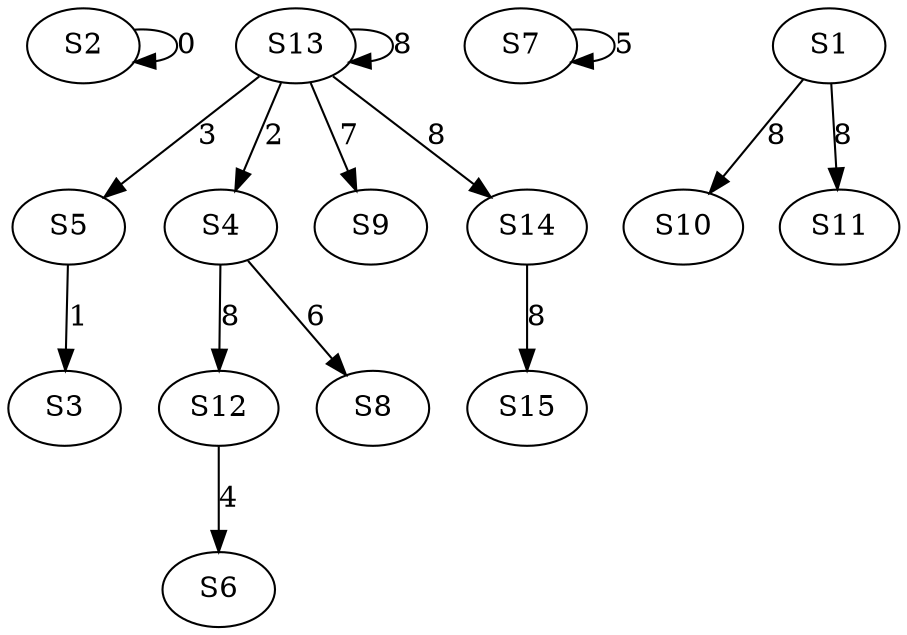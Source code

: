 strict digraph {
	S2 -> S2 [ label = 0 ];
	S5 -> S3 [ label = 1 ];
	S13 -> S4 [ label = 2 ];
	S13 -> S5 [ label = 3 ];
	S12 -> S6 [ label = 4 ];
	S7 -> S7 [ label = 5 ];
	S4 -> S8 [ label = 6 ];
	S13 -> S9 [ label = 7 ];
	S1 -> S10 [ label = 8 ];
	S1 -> S11 [ label = 8 ];
	S4 -> S12 [ label = 8 ];
	S13 -> S13 [ label = 8 ];
	S13 -> S14 [ label = 8 ];
	S14 -> S15 [ label = 8 ];
}
